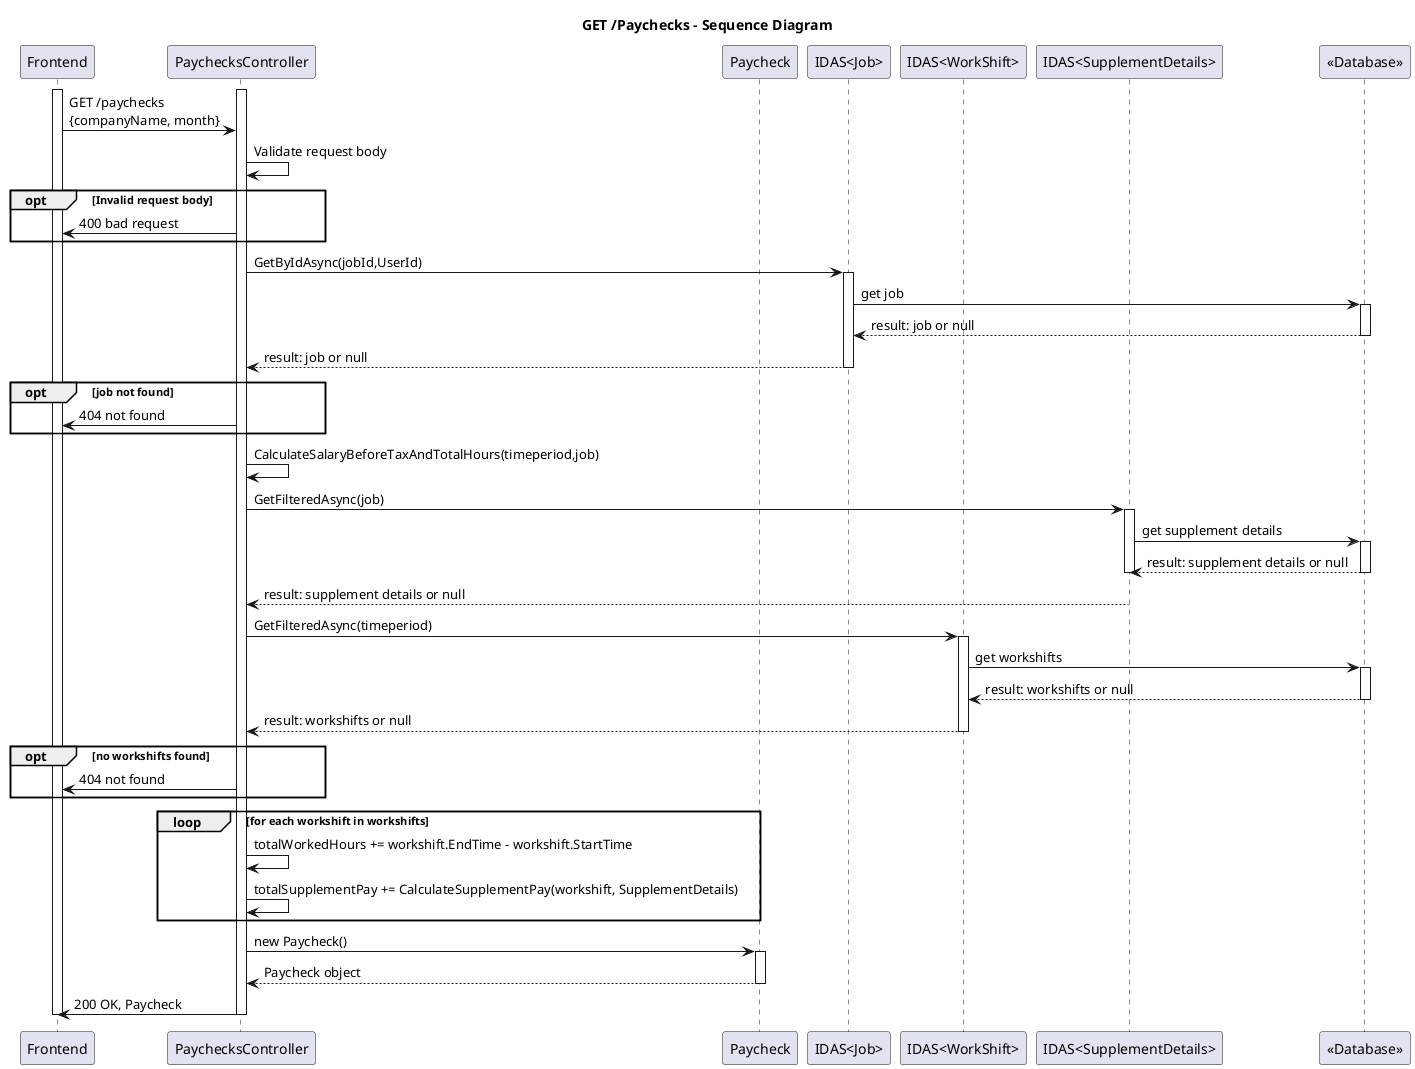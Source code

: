 

@startuml

title GET /Paychecks - Sequence Diagram

participant "Frontend" as Frontend 
participant "PaychecksController" as PaychecksController
participant "Paycheck" as Paycheck
participant "IDAS<Job>" as Job
participant "IDAS<WorkShift>" as WorkShift
participant "IDAS<SupplementDetails>" as SupplementDetails
participant "<<Database>>" as Database

activate Frontend
activate PaychecksController
Frontend -> PaychecksController: GET /paychecks\n{companyName, month}
PaychecksController -> PaychecksController: Validate request body
opt Invalid request body
PaychecksController -> Frontend: 400 bad request 
end

PaychecksController -> Job: GetByIdAsync(jobId,UserId)
activate Job
Job -> Database: get job
activate Database
Database --> Job: result: job or null
deactivate Database
Job --> PaychecksController: result: job or null
deactivate Job
opt job not found
PaychecksController -> Frontend: 404 not found
end

PaychecksController -> PaychecksController: CalculateSalaryBeforeTaxAndTotalHours(timeperiod,job)

PaychecksController -> SupplementDetails: GetFilteredAsync(job)
activate SupplementDetails
SupplementDetails -> Database: get supplement details
activate Database
Database --> SupplementDetails: result: supplement details or null
deactivate Database
deactivate SupplementDetails
SupplementDetails --> PaychecksController: result: supplement details or null
PaychecksController -> WorkShift: GetFilteredAsync(timeperiod)
activate WorkShift

WorkShift -> Database: get workshifts
activate Database
Database --> WorkShift: result: workshifts or null
deactivate Database
PaychecksController <-- WorkShift: result: workshifts or null
deactivate WorkShift
opt no workshifts found
PaychecksController -> Frontend: 404 not found

end
loop for each workshift in workshifts
PaychecksController -> PaychecksController: totalWorkedHours += workshift.EndTime - workshift.StartTime

PaychecksController -> PaychecksController: totalSupplementPay += CalculateSupplementPay(workshift, SupplementDetails)
end

PaychecksController -> Paycheck: new Paycheck()
activate Paycheck
Paycheck --> PaychecksController: Paycheck object
deactivate Paycheck
PaychecksController -> Frontend: 200 OK, Paycheck
deactivate PaychecksController
deactivate Frontend
@enduml